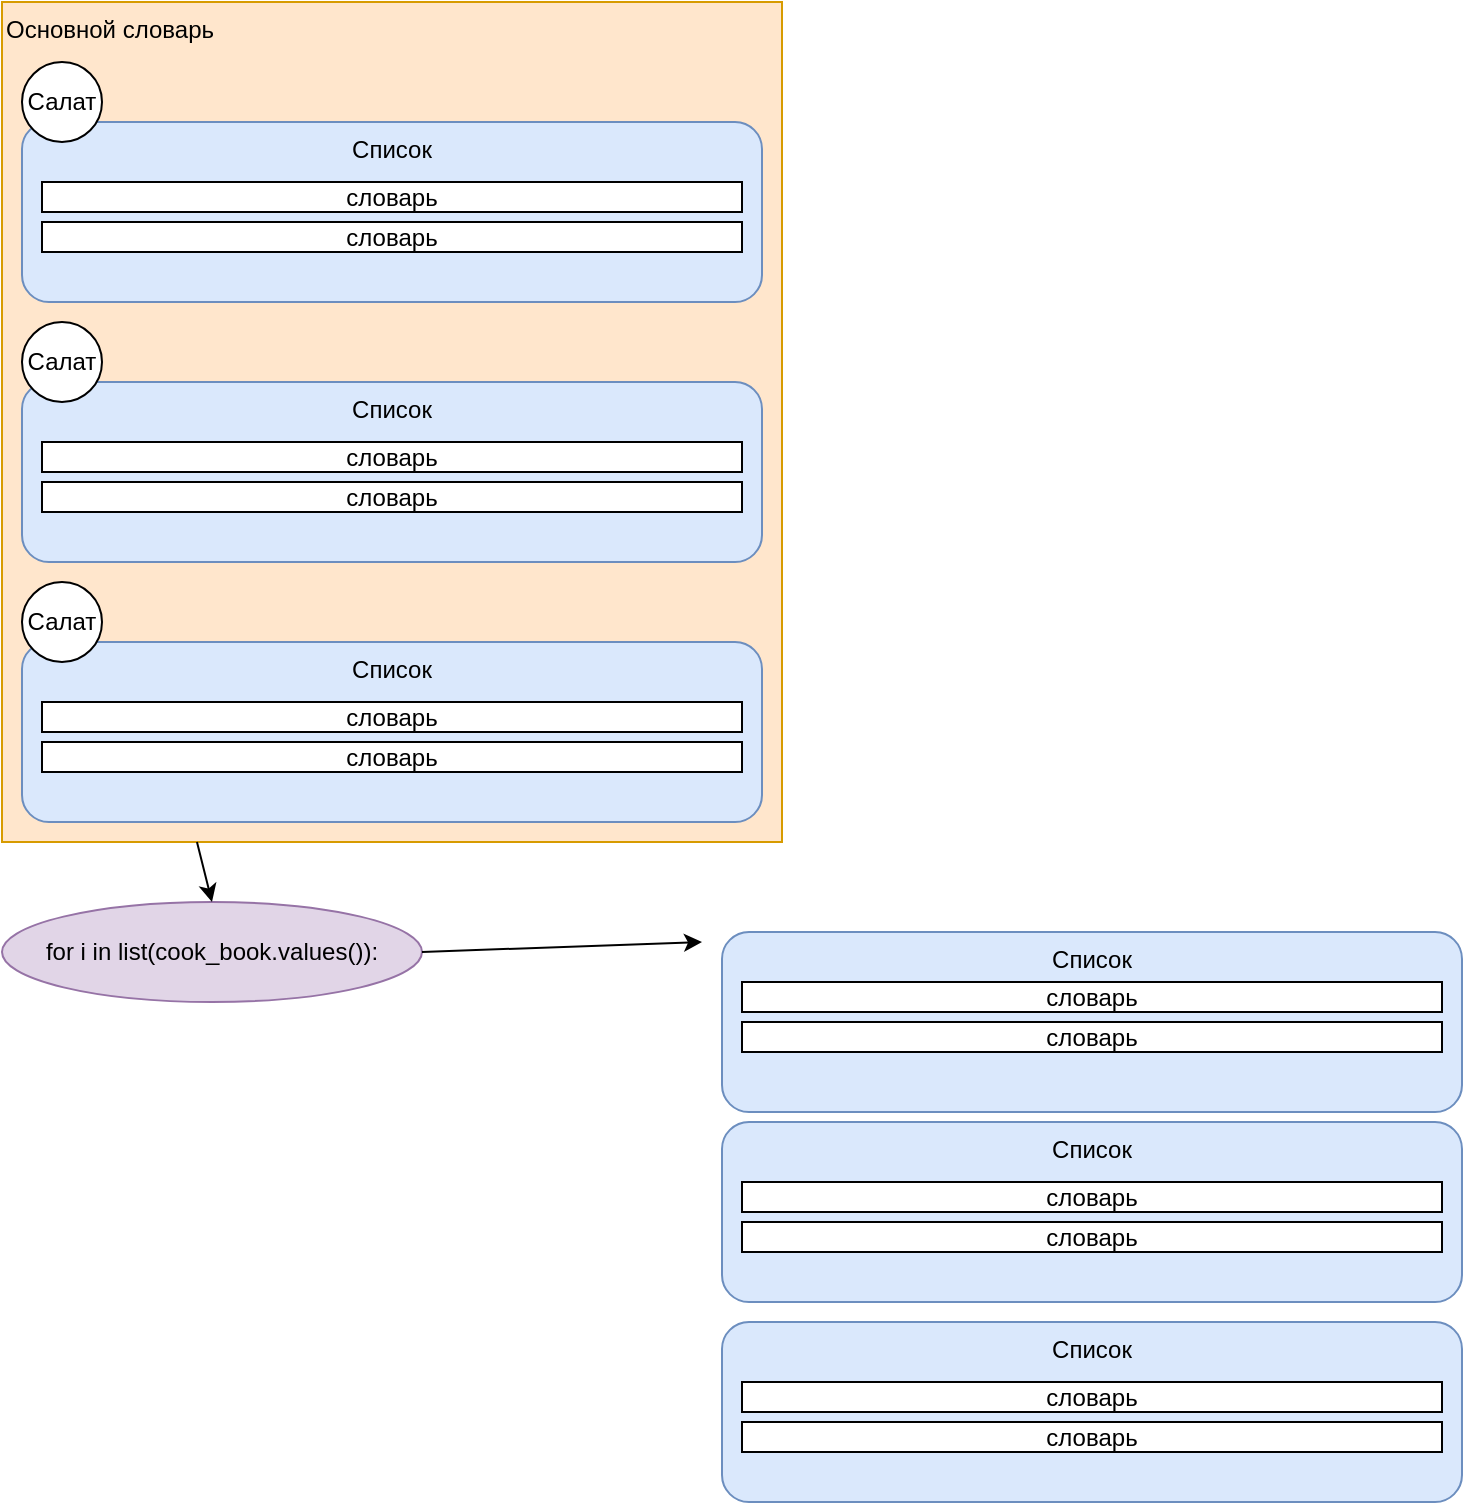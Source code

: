 <mxfile version="14.7.7" type="device"><diagram id="KetrLTE-O3MQTdEaLdLs" name="Page-1"><mxGraphModel dx="1038" dy="529" grid="1" gridSize="10" guides="1" tooltips="1" connect="1" arrows="1" fold="1" page="1" pageScale="1" pageWidth="827" pageHeight="1169" math="0" shadow="0"><root><mxCell id="0"/><mxCell id="1" parent="0"/><mxCell id="4KtvNnrwI6Y8uel3zNya-1" value="Основной словарь" style="rounded=0;whiteSpace=wrap;html=1;fillColor=#ffe6cc;strokeColor=#d79b00;align=left;verticalAlign=top;" vertex="1" parent="1"><mxGeometry x="50" y="30" width="390" height="420" as="geometry"/></mxCell><mxCell id="4KtvNnrwI6Y8uel3zNya-2" value="Список" style="rounded=1;whiteSpace=wrap;html=1;verticalAlign=top;fillColor=#dae8fc;strokeColor=#6c8ebf;" vertex="1" parent="1"><mxGeometry x="60" y="90" width="370" height="90" as="geometry"/></mxCell><mxCell id="4KtvNnrwI6Y8uel3zNya-3" value="Список" style="rounded=1;whiteSpace=wrap;html=1;verticalAlign=top;fillColor=#dae8fc;strokeColor=#6c8ebf;" vertex="1" parent="1"><mxGeometry x="60" y="220" width="370" height="90" as="geometry"/></mxCell><mxCell id="4KtvNnrwI6Y8uel3zNya-4" value="Список" style="rounded=1;whiteSpace=wrap;html=1;verticalAlign=top;fillColor=#dae8fc;strokeColor=#6c8ebf;" vertex="1" parent="1"><mxGeometry x="60" y="350" width="370" height="90" as="geometry"/></mxCell><mxCell id="4KtvNnrwI6Y8uel3zNya-5" value="Салат" style="ellipse;whiteSpace=wrap;html=1;aspect=fixed;verticalAlign=middle;" vertex="1" parent="1"><mxGeometry x="60" y="60" width="40" height="40" as="geometry"/></mxCell><mxCell id="4KtvNnrwI6Y8uel3zNya-6" value="Салат" style="ellipse;whiteSpace=wrap;html=1;aspect=fixed;verticalAlign=middle;" vertex="1" parent="1"><mxGeometry x="60" y="190" width="40" height="40" as="geometry"/></mxCell><mxCell id="4KtvNnrwI6Y8uel3zNya-7" value="Салат" style="ellipse;whiteSpace=wrap;html=1;aspect=fixed;verticalAlign=middle;" vertex="1" parent="1"><mxGeometry x="60" y="320" width="40" height="40" as="geometry"/></mxCell><mxCell id="4KtvNnrwI6Y8uel3zNya-8" value="словарь" style="rounded=0;whiteSpace=wrap;html=1;verticalAlign=middle;" vertex="1" parent="1"><mxGeometry x="70" y="120" width="350" height="15" as="geometry"/></mxCell><mxCell id="4KtvNnrwI6Y8uel3zNya-9" value="словарь" style="rounded=0;whiteSpace=wrap;html=1;verticalAlign=middle;" vertex="1" parent="1"><mxGeometry x="70" y="140" width="350" height="15" as="geometry"/></mxCell><mxCell id="4KtvNnrwI6Y8uel3zNya-10" value="словарь" style="rounded=0;whiteSpace=wrap;html=1;verticalAlign=middle;" vertex="1" parent="1"><mxGeometry x="70" y="250" width="350" height="15" as="geometry"/></mxCell><mxCell id="4KtvNnrwI6Y8uel3zNya-11" value="словарь" style="rounded=0;whiteSpace=wrap;html=1;verticalAlign=middle;" vertex="1" parent="1"><mxGeometry x="70" y="270" width="350" height="15" as="geometry"/></mxCell><mxCell id="4KtvNnrwI6Y8uel3zNya-12" value="словарь" style="rounded=0;whiteSpace=wrap;html=1;verticalAlign=middle;" vertex="1" parent="1"><mxGeometry x="70" y="380" width="350" height="15" as="geometry"/></mxCell><mxCell id="4KtvNnrwI6Y8uel3zNya-13" value="словарь" style="rounded=0;whiteSpace=wrap;html=1;verticalAlign=middle;" vertex="1" parent="1"><mxGeometry x="70" y="400" width="350" height="15" as="geometry"/></mxCell><mxCell id="4KtvNnrwI6Y8uel3zNya-15" value="Список" style="rounded=1;whiteSpace=wrap;html=1;verticalAlign=top;fillColor=#dae8fc;strokeColor=#6c8ebf;" vertex="1" parent="1"><mxGeometry x="410" y="495" width="370" height="90" as="geometry"/></mxCell><mxCell id="4KtvNnrwI6Y8uel3zNya-16" value="Список" style="rounded=1;whiteSpace=wrap;html=1;verticalAlign=top;fillColor=#dae8fc;strokeColor=#6c8ebf;" vertex="1" parent="1"><mxGeometry x="410" y="590" width="370" height="90" as="geometry"/></mxCell><mxCell id="4KtvNnrwI6Y8uel3zNya-17" value="Список" style="rounded=1;whiteSpace=wrap;html=1;verticalAlign=top;fillColor=#dae8fc;strokeColor=#6c8ebf;" vertex="1" parent="1"><mxGeometry x="410" y="690" width="370" height="90" as="geometry"/></mxCell><mxCell id="4KtvNnrwI6Y8uel3zNya-21" value="словарь" style="rounded=0;whiteSpace=wrap;html=1;verticalAlign=middle;" vertex="1" parent="1"><mxGeometry x="420" y="520" width="350" height="15" as="geometry"/></mxCell><mxCell id="4KtvNnrwI6Y8uel3zNya-22" value="словарь" style="rounded=0;whiteSpace=wrap;html=1;verticalAlign=middle;" vertex="1" parent="1"><mxGeometry x="420" y="540" width="350" height="15" as="geometry"/></mxCell><mxCell id="4KtvNnrwI6Y8uel3zNya-23" value="словарь" style="rounded=0;whiteSpace=wrap;html=1;verticalAlign=middle;" vertex="1" parent="1"><mxGeometry x="420" y="620" width="350" height="15" as="geometry"/></mxCell><mxCell id="4KtvNnrwI6Y8uel3zNya-24" value="словарь" style="rounded=0;whiteSpace=wrap;html=1;verticalAlign=middle;" vertex="1" parent="1"><mxGeometry x="420" y="640" width="350" height="15" as="geometry"/></mxCell><mxCell id="4KtvNnrwI6Y8uel3zNya-25" value="словарь" style="rounded=0;whiteSpace=wrap;html=1;verticalAlign=middle;" vertex="1" parent="1"><mxGeometry x="420" y="720" width="350" height="15" as="geometry"/></mxCell><mxCell id="4KtvNnrwI6Y8uel3zNya-26" value="словарь" style="rounded=0;whiteSpace=wrap;html=1;verticalAlign=middle;" vertex="1" parent="1"><mxGeometry x="420" y="740" width="350" height="15" as="geometry"/></mxCell><mxCell id="4KtvNnrwI6Y8uel3zNya-27" value="for i in list(cook_book.values()):" style="ellipse;whiteSpace=wrap;html=1;verticalAlign=middle;fillColor=#e1d5e7;strokeColor=#9673a6;" vertex="1" parent="1"><mxGeometry x="50" y="480" width="210" height="50" as="geometry"/></mxCell><mxCell id="4KtvNnrwI6Y8uel3zNya-28" value="" style="endArrow=classic;html=1;exitX=0.25;exitY=1;exitDx=0;exitDy=0;entryX=0.5;entryY=0;entryDx=0;entryDy=0;" edge="1" parent="1" source="4KtvNnrwI6Y8uel3zNya-1" target="4KtvNnrwI6Y8uel3zNya-27"><mxGeometry width="50" height="50" relative="1" as="geometry"><mxPoint x="480" y="380" as="sourcePoint"/><mxPoint x="160" y="480" as="targetPoint"/></mxGeometry></mxCell><mxCell id="4KtvNnrwI6Y8uel3zNya-29" value="" style="endArrow=classic;html=1;exitX=1;exitY=0.5;exitDx=0;exitDy=0;entryX=0;entryY=0;entryDx=0;entryDy=0;" edge="1" parent="1" source="4KtvNnrwI6Y8uel3zNya-27"><mxGeometry width="50" height="50" relative="1" as="geometry"><mxPoint x="490" y="440" as="sourcePoint"/><mxPoint x="400" y="500" as="targetPoint"/></mxGeometry></mxCell></root></mxGraphModel></diagram></mxfile>
